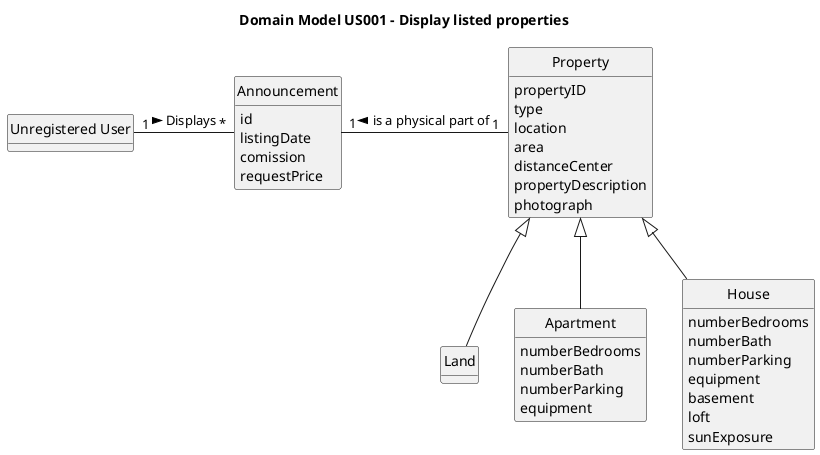 @startuml
skinparam monochrome true
skinparam packageStyle rectangle
skinparam shadowing false


skinparam classAttributeIconSize 0

skinparam groupInheritance 1


hide circle
hide methods

title Domain Model US001 - Display listed properties


class Announcement{
id
listingDate
comission
requestPrice
}

class "Unregistered User" as user{
}

class Property{
propertyID
type
location
area
distanceCenter
propertyDescription
photograph
}

class Land{}

class Apartment{
numberBedrooms
numberBath
numberParking
equipment
}

class House{
numberBedrooms
numberBath
numberParking
equipment
basement
loft
sunExposure
}



user "1" -right- "*" Announcement : Displays >
Property "1" -left- "1" Announcement : is a physical part of >

class Land extends Property
class Apartment extends Property
class House extends Property













@enduml